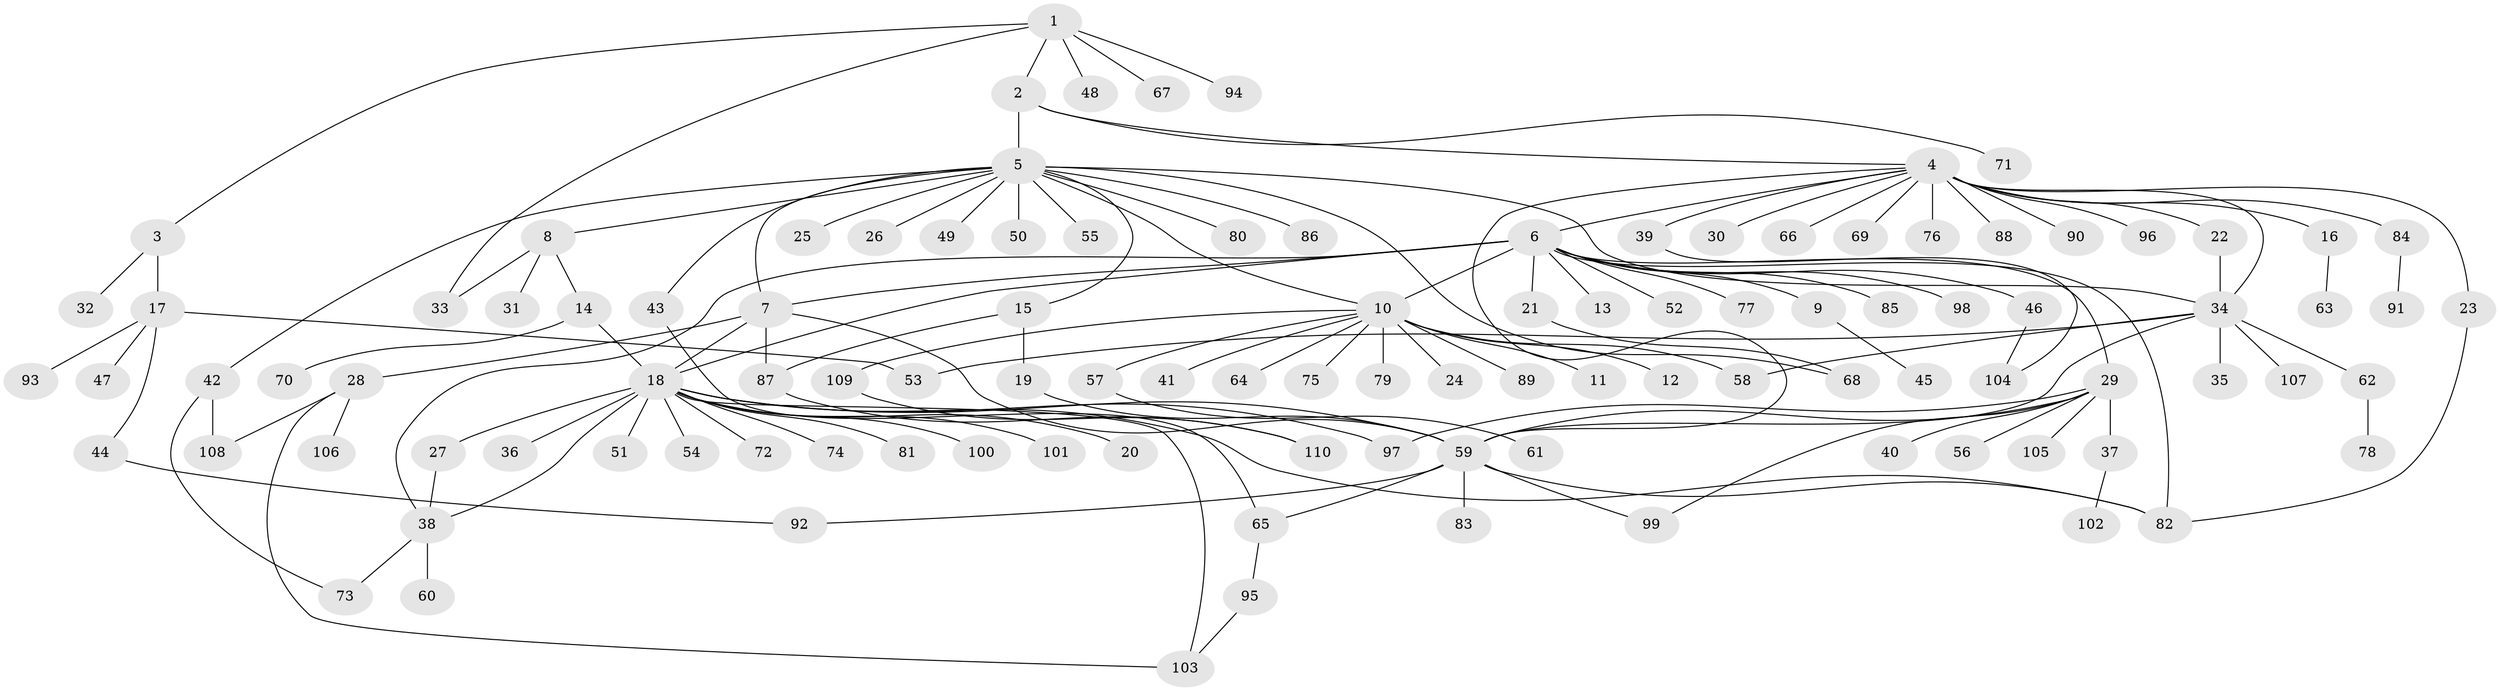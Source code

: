 // Generated by graph-tools (version 1.1) at 2025/49/03/09/25 03:49:51]
// undirected, 110 vertices, 140 edges
graph export_dot {
graph [start="1"]
  node [color=gray90,style=filled];
  1;
  2;
  3;
  4;
  5;
  6;
  7;
  8;
  9;
  10;
  11;
  12;
  13;
  14;
  15;
  16;
  17;
  18;
  19;
  20;
  21;
  22;
  23;
  24;
  25;
  26;
  27;
  28;
  29;
  30;
  31;
  32;
  33;
  34;
  35;
  36;
  37;
  38;
  39;
  40;
  41;
  42;
  43;
  44;
  45;
  46;
  47;
  48;
  49;
  50;
  51;
  52;
  53;
  54;
  55;
  56;
  57;
  58;
  59;
  60;
  61;
  62;
  63;
  64;
  65;
  66;
  67;
  68;
  69;
  70;
  71;
  72;
  73;
  74;
  75;
  76;
  77;
  78;
  79;
  80;
  81;
  82;
  83;
  84;
  85;
  86;
  87;
  88;
  89;
  90;
  91;
  92;
  93;
  94;
  95;
  96;
  97;
  98;
  99;
  100;
  101;
  102;
  103;
  104;
  105;
  106;
  107;
  108;
  109;
  110;
  1 -- 2;
  1 -- 3;
  1 -- 33;
  1 -- 48;
  1 -- 67;
  1 -- 94;
  2 -- 4;
  2 -- 5;
  2 -- 71;
  3 -- 17;
  3 -- 32;
  4 -- 6;
  4 -- 16;
  4 -- 22;
  4 -- 23;
  4 -- 30;
  4 -- 34;
  4 -- 39;
  4 -- 59;
  4 -- 66;
  4 -- 69;
  4 -- 76;
  4 -- 84;
  4 -- 88;
  4 -- 90;
  4 -- 96;
  5 -- 7;
  5 -- 8;
  5 -- 10;
  5 -- 15;
  5 -- 25;
  5 -- 26;
  5 -- 34;
  5 -- 42;
  5 -- 43;
  5 -- 49;
  5 -- 50;
  5 -- 55;
  5 -- 68;
  5 -- 80;
  5 -- 86;
  6 -- 7;
  6 -- 9;
  6 -- 10;
  6 -- 13;
  6 -- 18;
  6 -- 21;
  6 -- 29;
  6 -- 38;
  6 -- 46;
  6 -- 52;
  6 -- 77;
  6 -- 82;
  6 -- 85;
  6 -- 98;
  7 -- 18;
  7 -- 28;
  7 -- 59;
  7 -- 87;
  8 -- 14;
  8 -- 31;
  8 -- 33;
  9 -- 45;
  10 -- 11;
  10 -- 12;
  10 -- 24;
  10 -- 41;
  10 -- 57;
  10 -- 58;
  10 -- 64;
  10 -- 75;
  10 -- 79;
  10 -- 89;
  10 -- 109;
  14 -- 18;
  14 -- 70;
  15 -- 19;
  15 -- 87;
  16 -- 63;
  17 -- 44;
  17 -- 47;
  17 -- 53;
  17 -- 93;
  18 -- 20;
  18 -- 27;
  18 -- 36;
  18 -- 38;
  18 -- 51;
  18 -- 54;
  18 -- 59;
  18 -- 72;
  18 -- 74;
  18 -- 81;
  18 -- 82;
  18 -- 97;
  18 -- 100;
  18 -- 101;
  18 -- 103;
  19 -- 59;
  21 -- 68;
  22 -- 34;
  23 -- 82;
  27 -- 38;
  28 -- 103;
  28 -- 106;
  28 -- 108;
  29 -- 37;
  29 -- 40;
  29 -- 56;
  29 -- 59;
  29 -- 97;
  29 -- 99;
  29 -- 105;
  34 -- 35;
  34 -- 53;
  34 -- 58;
  34 -- 59;
  34 -- 62;
  34 -- 107;
  37 -- 102;
  38 -- 60;
  38 -- 73;
  39 -- 104;
  42 -- 73;
  42 -- 108;
  43 -- 65;
  44 -- 92;
  46 -- 104;
  57 -- 61;
  59 -- 65;
  59 -- 82;
  59 -- 83;
  59 -- 92;
  59 -- 99;
  62 -- 78;
  65 -- 95;
  84 -- 91;
  87 -- 110;
  95 -- 103;
  109 -- 110;
}

